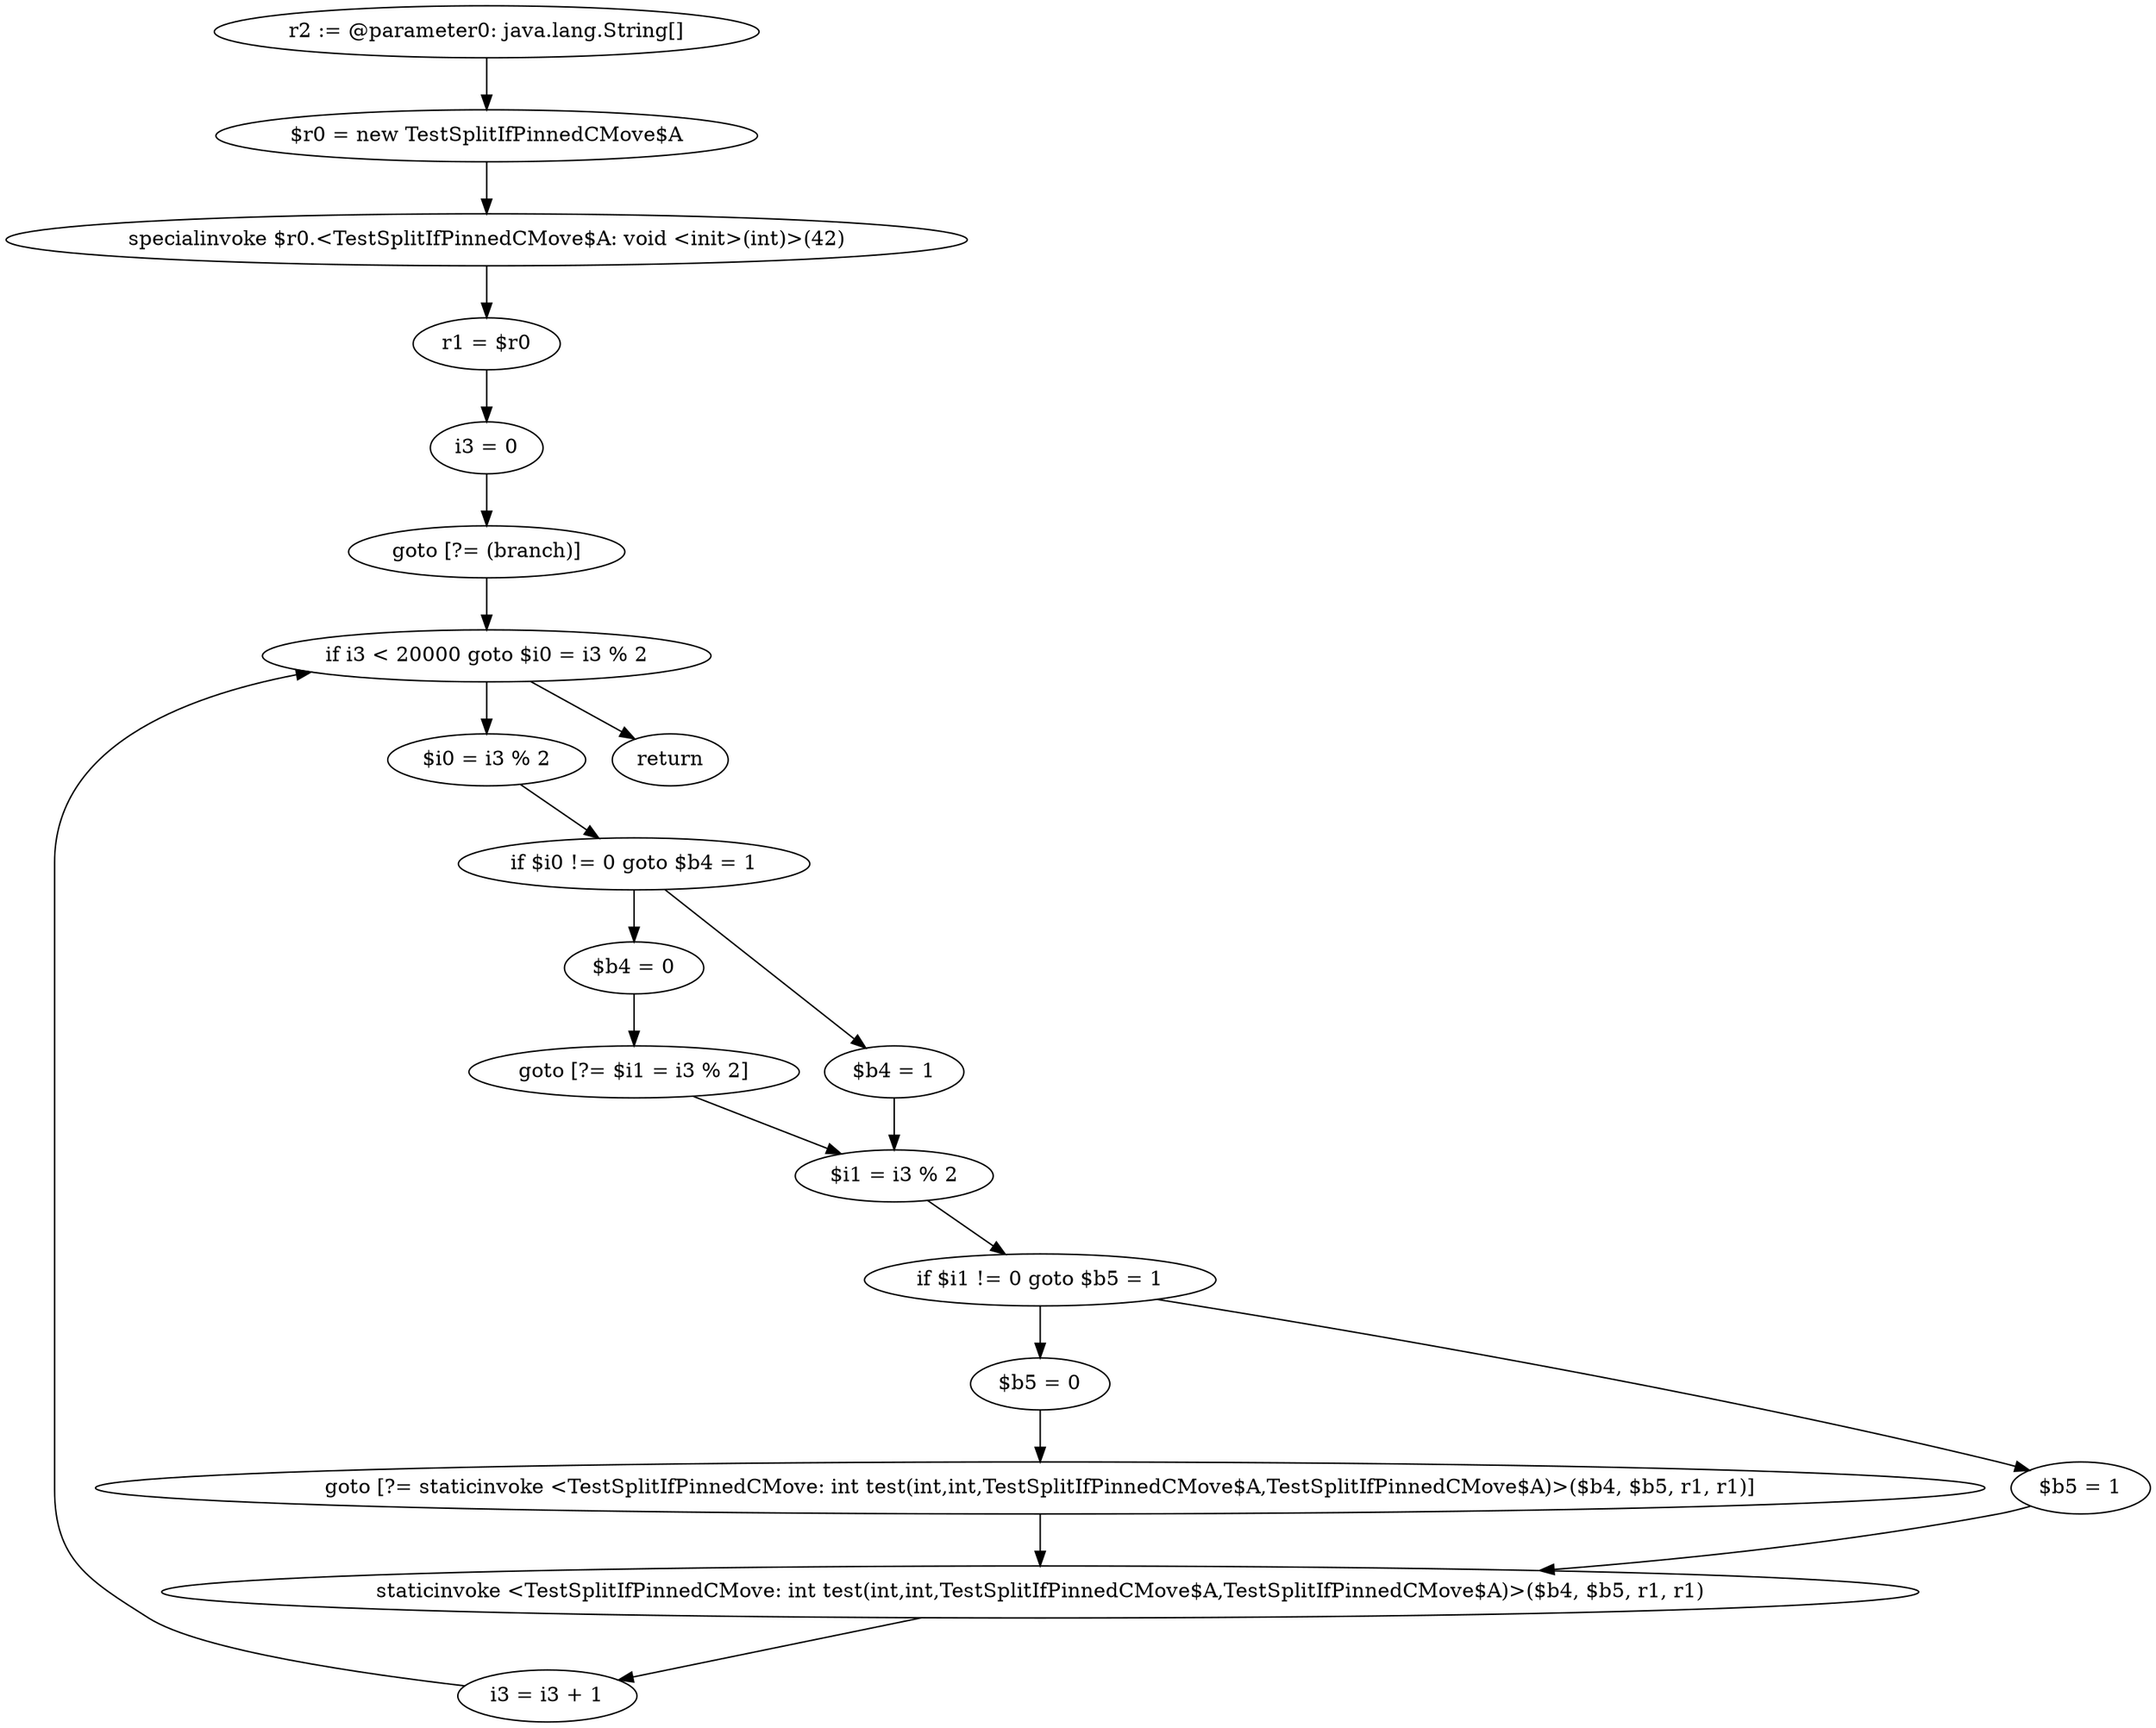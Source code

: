 digraph "unitGraph" {
    "r2 := @parameter0: java.lang.String[]"
    "$r0 = new TestSplitIfPinnedCMove$A"
    "specialinvoke $r0.<TestSplitIfPinnedCMove$A: void <init>(int)>(42)"
    "r1 = $r0"
    "i3 = 0"
    "goto [?= (branch)]"
    "$i0 = i3 % 2"
    "if $i0 != 0 goto $b4 = 1"
    "$b4 = 0"
    "goto [?= $i1 = i3 % 2]"
    "$b4 = 1"
    "$i1 = i3 % 2"
    "if $i1 != 0 goto $b5 = 1"
    "$b5 = 0"
    "goto [?= staticinvoke <TestSplitIfPinnedCMove: int test(int,int,TestSplitIfPinnedCMove$A,TestSplitIfPinnedCMove$A)>($b4, $b5, r1, r1)]"
    "$b5 = 1"
    "staticinvoke <TestSplitIfPinnedCMove: int test(int,int,TestSplitIfPinnedCMove$A,TestSplitIfPinnedCMove$A)>($b4, $b5, r1, r1)"
    "i3 = i3 + 1"
    "if i3 < 20000 goto $i0 = i3 % 2"
    "return"
    "r2 := @parameter0: java.lang.String[]"->"$r0 = new TestSplitIfPinnedCMove$A";
    "$r0 = new TestSplitIfPinnedCMove$A"->"specialinvoke $r0.<TestSplitIfPinnedCMove$A: void <init>(int)>(42)";
    "specialinvoke $r0.<TestSplitIfPinnedCMove$A: void <init>(int)>(42)"->"r1 = $r0";
    "r1 = $r0"->"i3 = 0";
    "i3 = 0"->"goto [?= (branch)]";
    "goto [?= (branch)]"->"if i3 < 20000 goto $i0 = i3 % 2";
    "$i0 = i3 % 2"->"if $i0 != 0 goto $b4 = 1";
    "if $i0 != 0 goto $b4 = 1"->"$b4 = 0";
    "if $i0 != 0 goto $b4 = 1"->"$b4 = 1";
    "$b4 = 0"->"goto [?= $i1 = i3 % 2]";
    "goto [?= $i1 = i3 % 2]"->"$i1 = i3 % 2";
    "$b4 = 1"->"$i1 = i3 % 2";
    "$i1 = i3 % 2"->"if $i1 != 0 goto $b5 = 1";
    "if $i1 != 0 goto $b5 = 1"->"$b5 = 0";
    "if $i1 != 0 goto $b5 = 1"->"$b5 = 1";
    "$b5 = 0"->"goto [?= staticinvoke <TestSplitIfPinnedCMove: int test(int,int,TestSplitIfPinnedCMove$A,TestSplitIfPinnedCMove$A)>($b4, $b5, r1, r1)]";
    "goto [?= staticinvoke <TestSplitIfPinnedCMove: int test(int,int,TestSplitIfPinnedCMove$A,TestSplitIfPinnedCMove$A)>($b4, $b5, r1, r1)]"->"staticinvoke <TestSplitIfPinnedCMove: int test(int,int,TestSplitIfPinnedCMove$A,TestSplitIfPinnedCMove$A)>($b4, $b5, r1, r1)";
    "$b5 = 1"->"staticinvoke <TestSplitIfPinnedCMove: int test(int,int,TestSplitIfPinnedCMove$A,TestSplitIfPinnedCMove$A)>($b4, $b5, r1, r1)";
    "staticinvoke <TestSplitIfPinnedCMove: int test(int,int,TestSplitIfPinnedCMove$A,TestSplitIfPinnedCMove$A)>($b4, $b5, r1, r1)"->"i3 = i3 + 1";
    "i3 = i3 + 1"->"if i3 < 20000 goto $i0 = i3 % 2";
    "if i3 < 20000 goto $i0 = i3 % 2"->"return";
    "if i3 < 20000 goto $i0 = i3 % 2"->"$i0 = i3 % 2";
}

